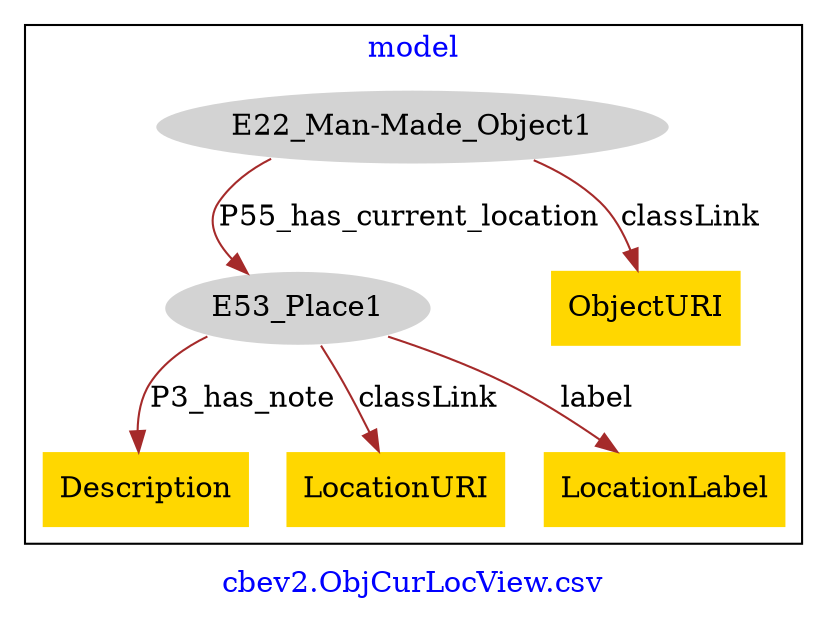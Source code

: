 digraph n0 {
fontcolor="blue"
remincross="true"
label="cbev2.ObjCurLocView.csv"
subgraph cluster {
label="model"
n2[style="filled",color="white",fillcolor="lightgray",label="E22_Man-Made_Object1"];
n3[style="filled",color="white",fillcolor="lightgray",label="E53_Place1"];
n4[shape="plaintext",style="filled",fillcolor="gold",label="ObjectURI"];
n5[shape="plaintext",style="filled",fillcolor="gold",label="Description"];
n6[shape="plaintext",style="filled",fillcolor="gold",label="LocationURI"];
n7[shape="plaintext",style="filled",fillcolor="gold",label="LocationLabel"];
}
n2 -> n3[color="brown",fontcolor="black",label="P55_has_current_location"]
n2 -> n4[color="brown",fontcolor="black",label="classLink"]
n3 -> n5[color="brown",fontcolor="black",label="P3_has_note"]
n3 -> n6[color="brown",fontcolor="black",label="classLink"]
n3 -> n7[color="brown",fontcolor="black",label="label"]
}
